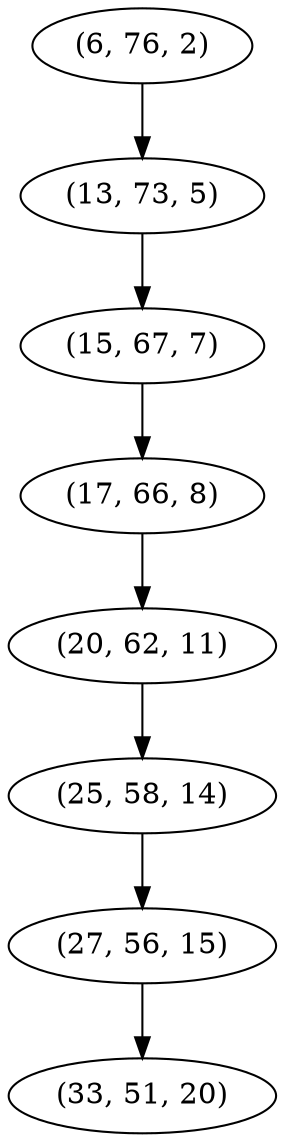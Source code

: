 digraph tree {
    "(6, 76, 2)";
    "(13, 73, 5)";
    "(15, 67, 7)";
    "(17, 66, 8)";
    "(20, 62, 11)";
    "(25, 58, 14)";
    "(27, 56, 15)";
    "(33, 51, 20)";
    "(6, 76, 2)" -> "(13, 73, 5)";
    "(13, 73, 5)" -> "(15, 67, 7)";
    "(15, 67, 7)" -> "(17, 66, 8)";
    "(17, 66, 8)" -> "(20, 62, 11)";
    "(20, 62, 11)" -> "(25, 58, 14)";
    "(25, 58, 14)" -> "(27, 56, 15)";
    "(27, 56, 15)" -> "(33, 51, 20)";
}
